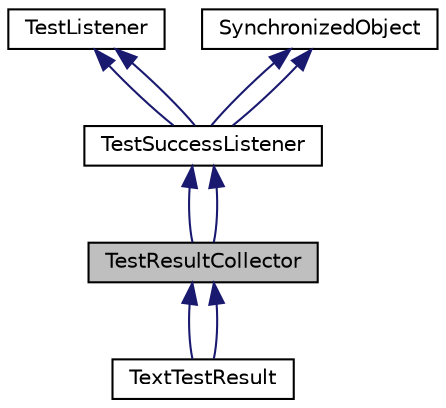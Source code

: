 digraph "TestResultCollector"
{
  edge [fontname="Helvetica",fontsize="10",labelfontname="Helvetica",labelfontsize="10"];
  node [fontname="Helvetica",fontsize="10",shape=record];
  Node1 [label="TestResultCollector",height=0.2,width=0.4,color="black", fillcolor="grey75", style="filled", fontcolor="black"];
  Node2 -> Node1 [dir="back",color="midnightblue",fontsize="10",style="solid"];
  Node2 [label="TestSuccessListener",height=0.2,width=0.4,color="black", fillcolor="white", style="filled",URL="$class_test_success_listener.html",tooltip="TestListener that checks if any test case failed. "];
  Node3 -> Node2 [dir="back",color="midnightblue",fontsize="10",style="solid"];
  Node3 [label="TestListener",height=0.2,width=0.4,color="black", fillcolor="white", style="filled",URL="$class_test_listener.html",tooltip="Listener for test progress and result.Implementing the Observer pattern a TestListener may be registe..."];
  Node4 -> Node2 [dir="back",color="midnightblue",fontsize="10",style="solid"];
  Node4 [label="SynchronizedObject",height=0.2,width=0.4,color="black", fillcolor="white", style="filled",URL="$class_synchronized_object.html",tooltip="Base class for synchronized object. "];
  Node3 -> Node2 [dir="back",color="midnightblue",fontsize="10",style="solid"];
  Node4 -> Node2 [dir="back",color="midnightblue",fontsize="10",style="solid"];
  Node2 -> Node1 [dir="back",color="midnightblue",fontsize="10",style="solid"];
  Node1 -> Node5 [dir="back",color="midnightblue",fontsize="10",style="solid"];
  Node5 [label="TextTestResult",height=0.2,width=0.4,color="black", fillcolor="white", style="filled",URL="$class_text_test_result.html",tooltip="Holds printable test result (DEPRECATED).deprecated Use class TextTestProgressListener and TextOutput..."];
  Node1 -> Node5 [dir="back",color="midnightblue",fontsize="10",style="solid"];
}
